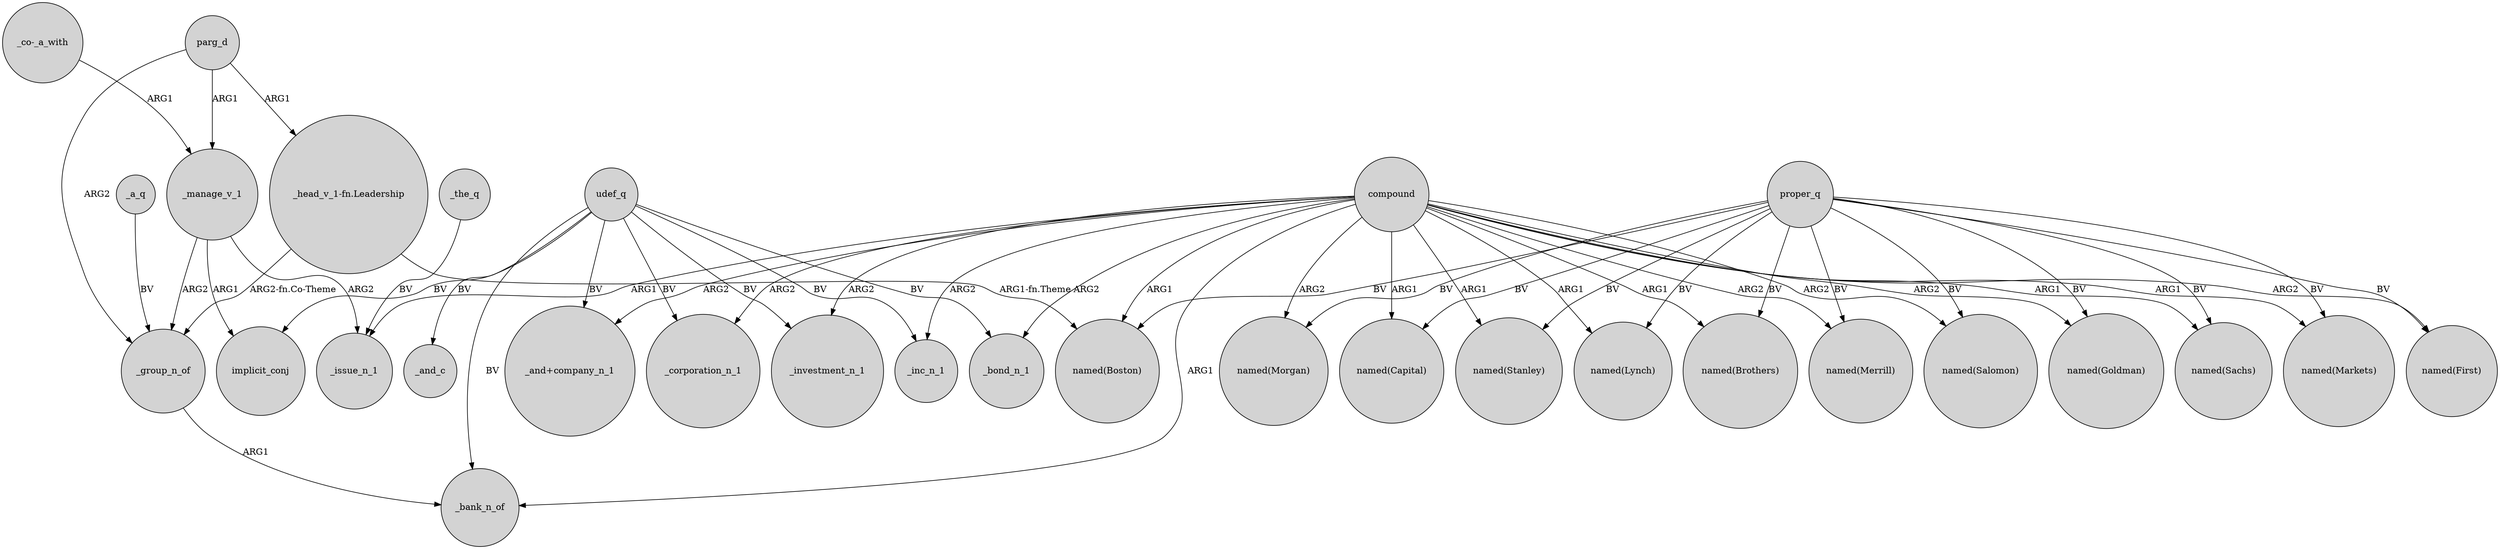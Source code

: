 digraph {
	node [shape=circle style=filled]
	_manage_v_1 -> _issue_n_1 [label=ARG2]
	compound -> "named(Lynch)" [label=ARG1]
	proper_q -> "named(Boston)" [label=BV]
	udef_q -> _inc_n_1 [label=BV]
	proper_q -> "named(Capital)" [label=BV]
	parg_d -> "_head_v_1-fn.Leadership" [label=ARG1]
	compound -> "named(Stanley)" [label=ARG1]
	proper_q -> "named(Brothers)" [label=BV]
	_manage_v_1 -> _group_n_of [label=ARG2]
	_manage_v_1 -> implicit_conj [label=ARG1]
	proper_q -> "named(Lynch)" [label=BV]
	compound -> _bank_n_of [label=ARG1]
	compound -> _corporation_n_1 [label=ARG2]
	parg_d -> _manage_v_1 [label=ARG1]
	compound -> "named(Sachs)" [label=ARG1]
	proper_q -> "named(First)" [label=BV]
	proper_q -> "named(Morgan)" [label=BV]
	compound -> _investment_n_1 [label=ARG2]
	parg_d -> _group_n_of [label=ARG2]
	compound -> "named(First)" [label=ARG2]
	compound -> "named(Merrill)" [label=ARG2]
	"_head_v_1-fn.Leadership" -> "named(Boston)" [label="ARG1-fn.Theme"]
	_the_q -> _issue_n_1 [label=BV]
	udef_q -> implicit_conj [label=BV]
	compound -> "named(Brothers)" [label=ARG1]
	compound -> "named(Boston)" [label=ARG1]
	compound -> "named(Morgan)" [label=ARG2]
	proper_q -> "named(Goldman)" [label=BV]
	udef_q -> _corporation_n_1 [label=BV]
	udef_q -> _bond_n_1 [label=BV]
	_group_n_of -> _bank_n_of [label=ARG1]
	compound -> "_and+company_n_1" [label=ARG2]
	proper_q -> "named(Salomon)" [label=BV]
	"_head_v_1-fn.Leadership" -> _group_n_of [label="ARG2-fn.Co-Theme"]
	compound -> "named(Goldman)" [label=ARG2]
	proper_q -> "named(Stanley)" [label=BV]
	compound -> _issue_n_1 [label=ARG1]
	"_co-_a_with" -> _manage_v_1 [label=ARG1]
	compound -> "named(Salomon)" [label=ARG2]
	proper_q -> "named(Markets)" [label=BV]
	proper_q -> "named(Sachs)" [label=BV]
	compound -> _bond_n_1 [label=ARG2]
	udef_q -> _investment_n_1 [label=BV]
	udef_q -> "_and+company_n_1" [label=BV]
	proper_q -> "named(Merrill)" [label=BV]
	_a_q -> _group_n_of [label=BV]
	udef_q -> _and_c [label=BV]
	compound -> "named(Markets)" [label=ARG1]
	compound -> _inc_n_1 [label=ARG2]
	udef_q -> _bank_n_of [label=BV]
	compound -> "named(Capital)" [label=ARG1]
}
